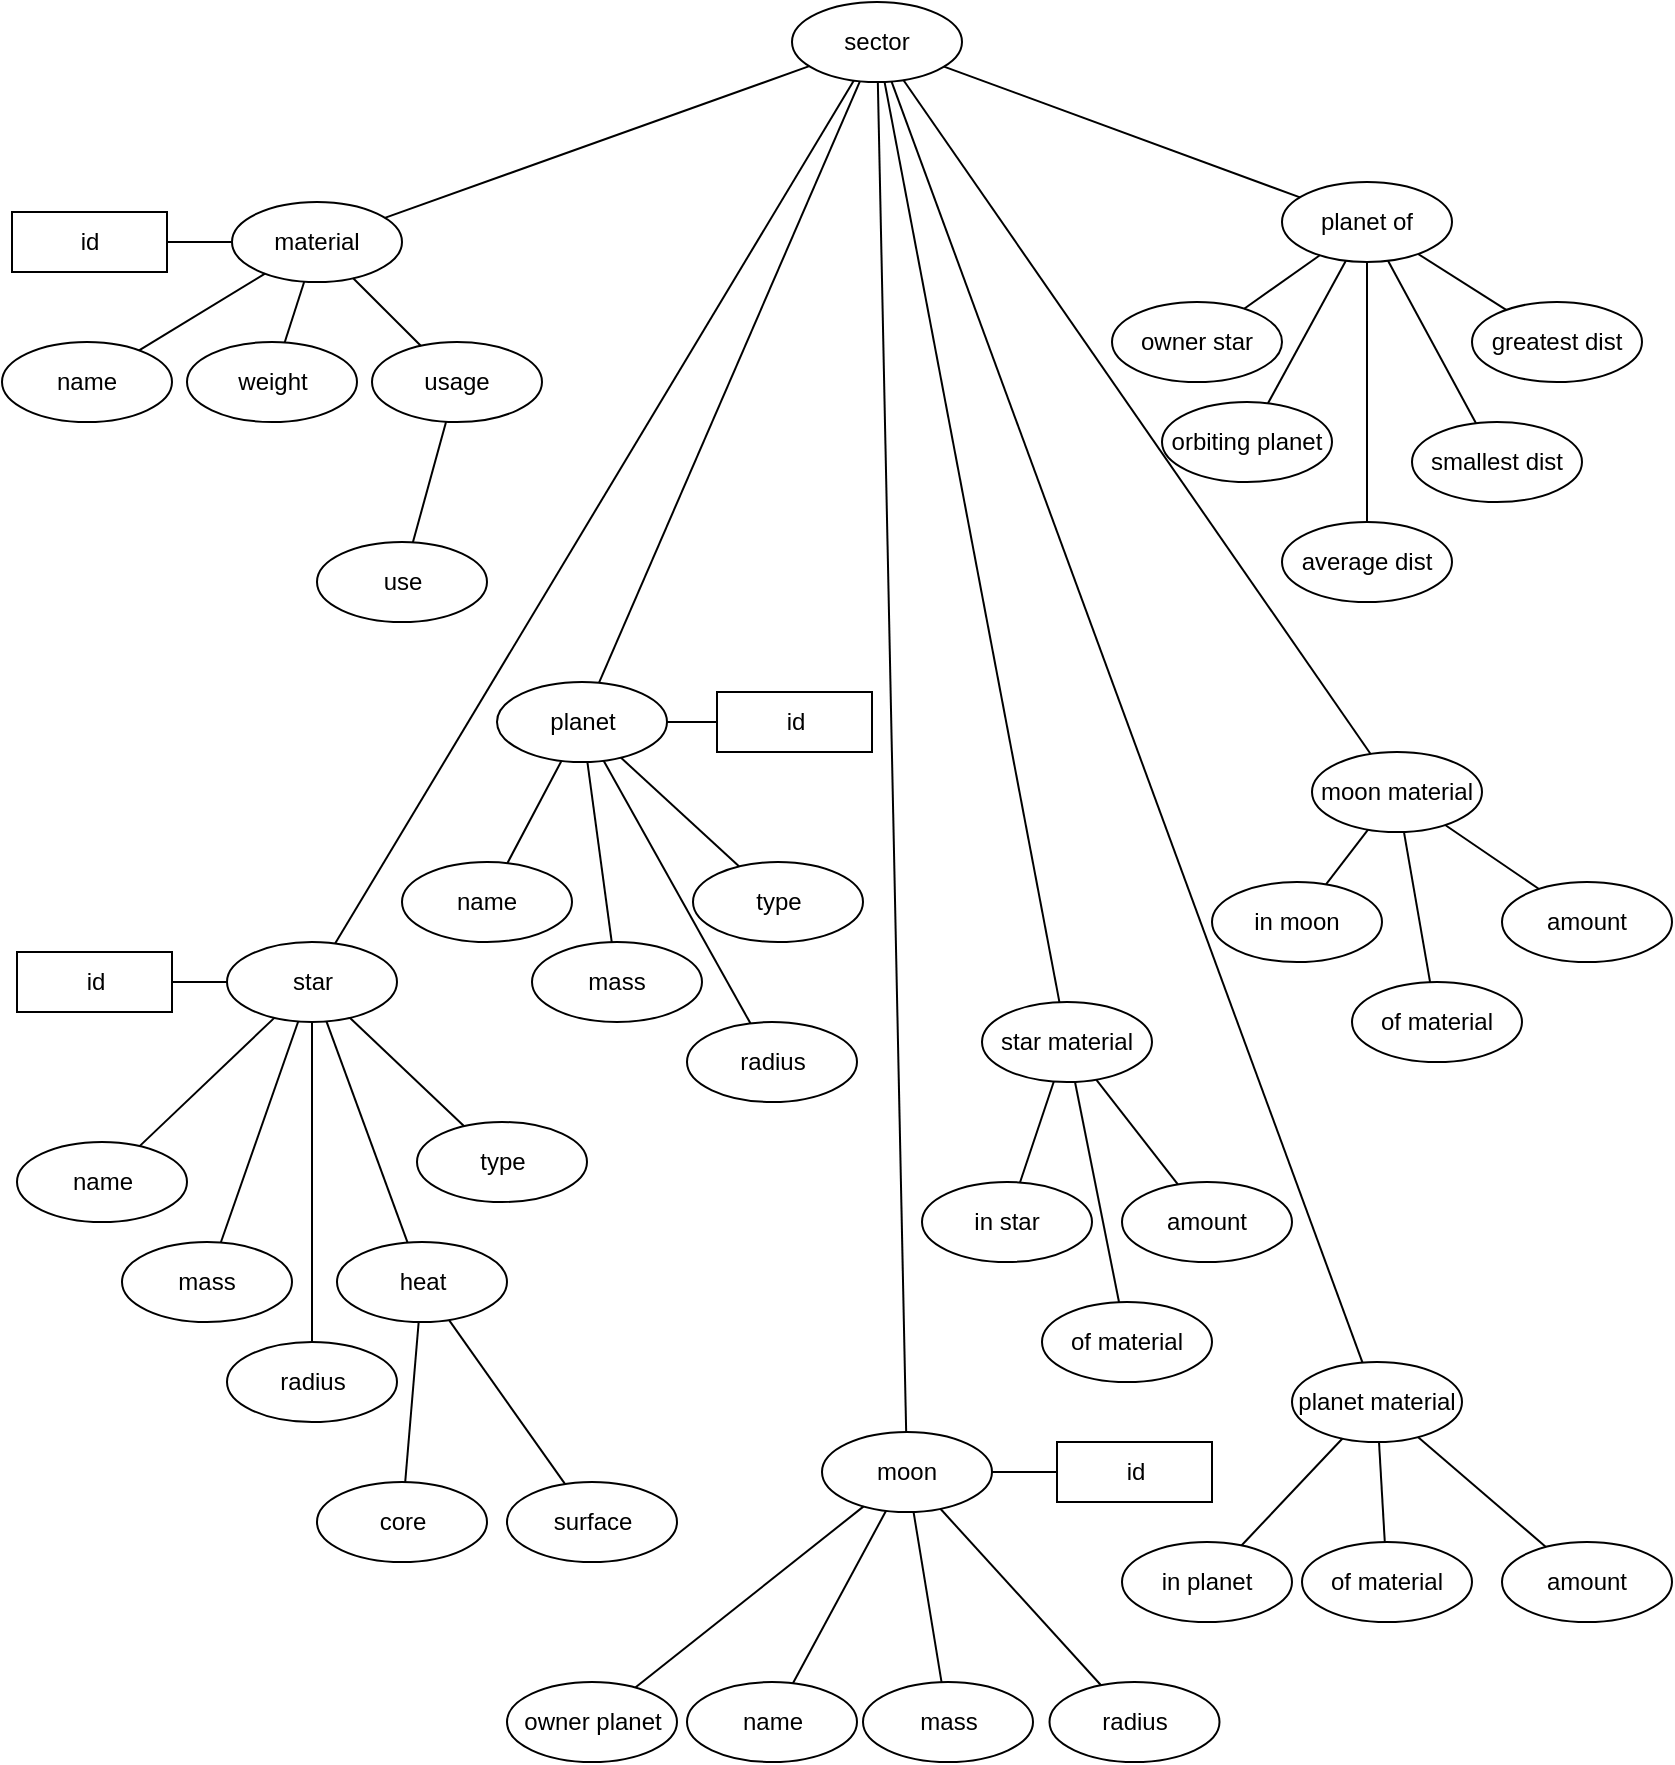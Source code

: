 <mxfile version="13.7.9" type="device"><diagram id="rpk3sC6Hk7ZW48zd230Z" name="Page-1"><mxGraphModel dx="970" dy="816" grid="1" gridSize="10" guides="1" tooltips="1" connect="1" arrows="1" fold="1" page="1" pageScale="1" pageWidth="850" pageHeight="1100" math="0" shadow="0"><root><mxCell id="0"/><mxCell id="1" parent="0"/><mxCell id="F7qKEZ5J_0iM9DmlsSGn-1" value="sector" style="ellipse;whiteSpace=wrap;html=1;" vertex="1" parent="1"><mxGeometry x="400" y="90" width="85" height="40" as="geometry"/></mxCell><mxCell id="F7qKEZ5J_0iM9DmlsSGn-2" value="moon" style="ellipse;whiteSpace=wrap;html=1;" vertex="1" parent="1"><mxGeometry x="415" y="805" width="85" height="40" as="geometry"/></mxCell><mxCell id="F7qKEZ5J_0iM9DmlsSGn-3" value="planet" style="ellipse;whiteSpace=wrap;html=1;" vertex="1" parent="1"><mxGeometry x="252.5" y="430" width="85" height="40" as="geometry"/></mxCell><mxCell id="F7qKEZ5J_0iM9DmlsSGn-4" value="star" style="ellipse;whiteSpace=wrap;html=1;" vertex="1" parent="1"><mxGeometry x="117.5" y="560" width="85" height="40" as="geometry"/></mxCell><mxCell id="F7qKEZ5J_0iM9DmlsSGn-5" value="star material" style="ellipse;whiteSpace=wrap;html=1;" vertex="1" parent="1"><mxGeometry x="495" y="590" width="85" height="40" as="geometry"/></mxCell><mxCell id="F7qKEZ5J_0iM9DmlsSGn-7" value="material" style="ellipse;whiteSpace=wrap;html=1;" vertex="1" parent="1"><mxGeometry x="120" y="190" width="85" height="40" as="geometry"/></mxCell><mxCell id="F7qKEZ5J_0iM9DmlsSGn-8" value="amount" style="ellipse;whiteSpace=wrap;html=1;" vertex="1" parent="1"><mxGeometry x="565" y="680" width="85" height="40" as="geometry"/></mxCell><mxCell id="F7qKEZ5J_0iM9DmlsSGn-9" value="of material" style="ellipse;whiteSpace=wrap;html=1;" vertex="1" parent="1"><mxGeometry x="525" y="740" width="85" height="40" as="geometry"/></mxCell><mxCell id="F7qKEZ5J_0iM9DmlsSGn-10" value="surface" style="ellipse;whiteSpace=wrap;html=1;" vertex="1" parent="1"><mxGeometry x="257.5" y="830" width="85" height="40" as="geometry"/></mxCell><mxCell id="F7qKEZ5J_0iM9DmlsSGn-11" value="core" style="ellipse;whiteSpace=wrap;html=1;" vertex="1" parent="1"><mxGeometry x="162.5" y="830" width="85" height="40" as="geometry"/></mxCell><mxCell id="F7qKEZ5J_0iM9DmlsSGn-12" value="type" style="ellipse;whiteSpace=wrap;html=1;" vertex="1" parent="1"><mxGeometry x="212.5" y="650" width="85" height="40" as="geometry"/></mxCell><mxCell id="F7qKEZ5J_0iM9DmlsSGn-13" value="heat" style="ellipse;whiteSpace=wrap;html=1;" vertex="1" parent="1"><mxGeometry x="172.5" y="710" width="85" height="40" as="geometry"/></mxCell><mxCell id="F7qKEZ5J_0iM9DmlsSGn-14" value="radius" style="ellipse;whiteSpace=wrap;html=1;" vertex="1" parent="1"><mxGeometry x="117.5" y="760" width="85" height="40" as="geometry"/></mxCell><mxCell id="F7qKEZ5J_0iM9DmlsSGn-15" value="mass" style="ellipse;whiteSpace=wrap;html=1;" vertex="1" parent="1"><mxGeometry x="65" y="710" width="85" height="40" as="geometry"/></mxCell><mxCell id="F7qKEZ5J_0iM9DmlsSGn-16" value="name" style="ellipse;whiteSpace=wrap;html=1;" vertex="1" parent="1"><mxGeometry x="12.5" y="660" width="85" height="40" as="geometry"/></mxCell><mxCell id="F7qKEZ5J_0iM9DmlsSGn-17" value="use" style="ellipse;whiteSpace=wrap;html=1;" vertex="1" parent="1"><mxGeometry x="162.5" y="360" width="85" height="40" as="geometry"/></mxCell><mxCell id="F7qKEZ5J_0iM9DmlsSGn-18" value="usage" style="ellipse;whiteSpace=wrap;html=1;" vertex="1" parent="1"><mxGeometry x="190" y="260" width="85" height="40" as="geometry"/></mxCell><mxCell id="F7qKEZ5J_0iM9DmlsSGn-19" value="weight" style="ellipse;whiteSpace=wrap;html=1;" vertex="1" parent="1"><mxGeometry x="97.5" y="260" width="85" height="40" as="geometry"/></mxCell><mxCell id="F7qKEZ5J_0iM9DmlsSGn-20" value="name" style="ellipse;whiteSpace=wrap;html=1;" vertex="1" parent="1"><mxGeometry x="5" y="260" width="85" height="40" as="geometry"/></mxCell><mxCell id="F7qKEZ5J_0iM9DmlsSGn-21" value="planet of" style="ellipse;whiteSpace=wrap;html=1;" vertex="1" parent="1"><mxGeometry x="645" y="180" width="85" height="40" as="geometry"/></mxCell><mxCell id="F7qKEZ5J_0iM9DmlsSGn-22" value="moon material" style="ellipse;whiteSpace=wrap;html=1;" vertex="1" parent="1"><mxGeometry x="660" y="465" width="85" height="40" as="geometry"/></mxCell><mxCell id="F7qKEZ5J_0iM9DmlsSGn-23" value="planet material" style="ellipse;whiteSpace=wrap;html=1;" vertex="1" parent="1"><mxGeometry x="650" y="770" width="85" height="40" as="geometry"/></mxCell><mxCell id="F7qKEZ5J_0iM9DmlsSGn-24" value="" style="endArrow=none;html=1;" edge="1" parent="1" source="F7qKEZ5J_0iM9DmlsSGn-44" target="F7qKEZ5J_0iM9DmlsSGn-3"><mxGeometry width="50" height="50" relative="1" as="geometry"><mxPoint x="487" y="810" as="sourcePoint"/><mxPoint x="537" y="760" as="targetPoint"/></mxGeometry></mxCell><mxCell id="F7qKEZ5J_0iM9DmlsSGn-25" value="" style="endArrow=none;html=1;" edge="1" parent="1" source="F7qKEZ5J_0iM9DmlsSGn-7" target="F7qKEZ5J_0iM9DmlsSGn-1"><mxGeometry width="50" height="50" relative="1" as="geometry"><mxPoint x="55" y="130" as="sourcePoint"/><mxPoint x="105" y="80" as="targetPoint"/></mxGeometry></mxCell><mxCell id="F7qKEZ5J_0iM9DmlsSGn-26" value="" style="endArrow=none;html=1;" edge="1" parent="1" source="F7qKEZ5J_0iM9DmlsSGn-10" target="F7qKEZ5J_0iM9DmlsSGn-13"><mxGeometry width="50" height="50" relative="1" as="geometry"><mxPoint x="230" y="695" as="sourcePoint"/><mxPoint x="280" y="645" as="targetPoint"/></mxGeometry></mxCell><mxCell id="F7qKEZ5J_0iM9DmlsSGn-27" value="" style="endArrow=none;html=1;" edge="1" parent="1" source="F7qKEZ5J_0iM9DmlsSGn-11" target="F7qKEZ5J_0iM9DmlsSGn-13"><mxGeometry width="50" height="50" relative="1" as="geometry"><mxPoint x="-254.5" y="770" as="sourcePoint"/><mxPoint x="-204.5" y="720" as="targetPoint"/></mxGeometry></mxCell><mxCell id="F7qKEZ5J_0iM9DmlsSGn-28" value="" style="endArrow=none;html=1;" edge="1" parent="1" source="F7qKEZ5J_0iM9DmlsSGn-12" target="F7qKEZ5J_0iM9DmlsSGn-4"><mxGeometry width="50" height="50" relative="1" as="geometry"><mxPoint x="-237" y="710" as="sourcePoint"/><mxPoint x="-187" y="660" as="targetPoint"/></mxGeometry></mxCell><mxCell id="F7qKEZ5J_0iM9DmlsSGn-29" value="" style="endArrow=none;html=1;" edge="1" parent="1" source="F7qKEZ5J_0iM9DmlsSGn-13" target="F7qKEZ5J_0iM9DmlsSGn-4"><mxGeometry width="50" height="50" relative="1" as="geometry"><mxPoint x="-234.5" y="790" as="sourcePoint"/><mxPoint x="-184.5" y="740" as="targetPoint"/></mxGeometry></mxCell><mxCell id="F7qKEZ5J_0iM9DmlsSGn-30" value="" style="endArrow=none;html=1;" edge="1" parent="1" source="F7qKEZ5J_0iM9DmlsSGn-14" target="F7qKEZ5J_0iM9DmlsSGn-4"><mxGeometry width="50" height="50" relative="1" as="geometry"><mxPoint x="-224.5" y="800" as="sourcePoint"/><mxPoint x="-174.5" y="750" as="targetPoint"/></mxGeometry></mxCell><mxCell id="F7qKEZ5J_0iM9DmlsSGn-31" value="" style="endArrow=none;html=1;" edge="1" parent="1" source="F7qKEZ5J_0iM9DmlsSGn-15" target="F7qKEZ5J_0iM9DmlsSGn-4"><mxGeometry width="50" height="50" relative="1" as="geometry"><mxPoint x="-214.5" y="810" as="sourcePoint"/><mxPoint x="-164.5" y="760" as="targetPoint"/></mxGeometry></mxCell><mxCell id="F7qKEZ5J_0iM9DmlsSGn-32" value="" style="endArrow=none;html=1;" edge="1" parent="1" source="F7qKEZ5J_0iM9DmlsSGn-16" target="F7qKEZ5J_0iM9DmlsSGn-4"><mxGeometry width="50" height="50" relative="1" as="geometry"><mxPoint x="-204.5" y="820" as="sourcePoint"/><mxPoint x="-154.5" y="770" as="targetPoint"/></mxGeometry></mxCell><mxCell id="F7qKEZ5J_0iM9DmlsSGn-33" value="" style="endArrow=none;html=1;" edge="1" parent="1" source="F7qKEZ5J_0iM9DmlsSGn-17" target="F7qKEZ5J_0iM9DmlsSGn-18"><mxGeometry width="50" height="50" relative="1" as="geometry"><mxPoint x="-30" y="570" as="sourcePoint"/><mxPoint x="20" y="520" as="targetPoint"/></mxGeometry></mxCell><mxCell id="F7qKEZ5J_0iM9DmlsSGn-34" value="" style="endArrow=none;html=1;" edge="1" parent="1" source="F7qKEZ5J_0iM9DmlsSGn-18" target="F7qKEZ5J_0iM9DmlsSGn-7"><mxGeometry width="50" height="50" relative="1" as="geometry"><mxPoint x="-20" y="580" as="sourcePoint"/><mxPoint x="30" y="530" as="targetPoint"/></mxGeometry></mxCell><mxCell id="F7qKEZ5J_0iM9DmlsSGn-35" value="" style="endArrow=none;html=1;" edge="1" parent="1" source="F7qKEZ5J_0iM9DmlsSGn-19" target="F7qKEZ5J_0iM9DmlsSGn-7"><mxGeometry width="50" height="50" relative="1" as="geometry"><mxPoint x="-10" y="590" as="sourcePoint"/><mxPoint x="40" y="540" as="targetPoint"/></mxGeometry></mxCell><mxCell id="F7qKEZ5J_0iM9DmlsSGn-36" value="" style="endArrow=none;html=1;" edge="1" parent="1" source="F7qKEZ5J_0iM9DmlsSGn-20" target="F7qKEZ5J_0iM9DmlsSGn-7"><mxGeometry width="50" height="50" relative="1" as="geometry"><mxPoint y="600" as="sourcePoint"/><mxPoint x="50" y="550" as="targetPoint"/></mxGeometry></mxCell><mxCell id="F7qKEZ5J_0iM9DmlsSGn-37" value="in star" style="ellipse;whiteSpace=wrap;html=1;" vertex="1" parent="1"><mxGeometry x="465" y="680" width="85" height="40" as="geometry"/></mxCell><mxCell id="F7qKEZ5J_0iM9DmlsSGn-38" value="radius" style="ellipse;whiteSpace=wrap;html=1;" vertex="1" parent="1"><mxGeometry x="528.75" y="930" width="85" height="40" as="geometry"/></mxCell><mxCell id="F7qKEZ5J_0iM9DmlsSGn-39" value="mass" style="ellipse;whiteSpace=wrap;html=1;" vertex="1" parent="1"><mxGeometry x="435.5" y="930" width="85" height="40" as="geometry"/></mxCell><mxCell id="F7qKEZ5J_0iM9DmlsSGn-40" value="name" style="ellipse;whiteSpace=wrap;html=1;" vertex="1" parent="1"><mxGeometry x="347.5" y="930" width="85" height="40" as="geometry"/></mxCell><mxCell id="F7qKEZ5J_0iM9DmlsSGn-41" value="type" style="ellipse;whiteSpace=wrap;html=1;" vertex="1" parent="1"><mxGeometry x="350.5" y="520" width="85" height="40" as="geometry"/></mxCell><mxCell id="F7qKEZ5J_0iM9DmlsSGn-42" value="mass" style="ellipse;whiteSpace=wrap;html=1;" vertex="1" parent="1"><mxGeometry x="270" y="560" width="85" height="40" as="geometry"/></mxCell><mxCell id="F7qKEZ5J_0iM9DmlsSGn-43" value="radius" style="ellipse;whiteSpace=wrap;html=1;" vertex="1" parent="1"><mxGeometry x="347.5" y="600" width="85" height="40" as="geometry"/></mxCell><mxCell id="F7qKEZ5J_0iM9DmlsSGn-44" value="name" style="ellipse;whiteSpace=wrap;html=1;" vertex="1" parent="1"><mxGeometry x="205" y="520" width="85" height="40" as="geometry"/></mxCell><mxCell id="F7qKEZ5J_0iM9DmlsSGn-45" value="" style="endArrow=none;html=1;" edge="1" parent="1" source="F7qKEZ5J_0iM9DmlsSGn-42" target="F7qKEZ5J_0iM9DmlsSGn-3"><mxGeometry width="50" height="50" relative="1" as="geometry"><mxPoint x="497" y="820" as="sourcePoint"/><mxPoint x="547" y="770" as="targetPoint"/></mxGeometry></mxCell><mxCell id="F7qKEZ5J_0iM9DmlsSGn-46" value="" style="endArrow=none;html=1;" edge="1" parent="1" source="F7qKEZ5J_0iM9DmlsSGn-43" target="F7qKEZ5J_0iM9DmlsSGn-3"><mxGeometry width="50" height="50" relative="1" as="geometry"><mxPoint x="507" y="830" as="sourcePoint"/><mxPoint x="557" y="780" as="targetPoint"/></mxGeometry></mxCell><mxCell id="F7qKEZ5J_0iM9DmlsSGn-47" value="" style="endArrow=none;html=1;" edge="1" parent="1" source="F7qKEZ5J_0iM9DmlsSGn-3" target="F7qKEZ5J_0iM9DmlsSGn-41"><mxGeometry width="50" height="50" relative="1" as="geometry"><mxPoint x="517" y="840" as="sourcePoint"/><mxPoint x="567" y="790" as="targetPoint"/></mxGeometry></mxCell><mxCell id="F7qKEZ5J_0iM9DmlsSGn-48" value="" style="endArrow=none;html=1;" edge="1" parent="1" source="F7qKEZ5J_0iM9DmlsSGn-4" target="F7qKEZ5J_0iM9DmlsSGn-1"><mxGeometry width="50" height="50" relative="1" as="geometry"><mxPoint x="415" y="660" as="sourcePoint"/><mxPoint x="465" y="610" as="targetPoint"/></mxGeometry></mxCell><mxCell id="F7qKEZ5J_0iM9DmlsSGn-49" value="" style="endArrow=none;html=1;" edge="1" parent="1" source="F7qKEZ5J_0iM9DmlsSGn-2" target="F7qKEZ5J_0iM9DmlsSGn-66"><mxGeometry width="50" height="50" relative="1" as="geometry"><mxPoint x="907.5" y="480" as="sourcePoint"/><mxPoint x="957.5" y="430" as="targetPoint"/></mxGeometry></mxCell><mxCell id="F7qKEZ5J_0iM9DmlsSGn-50" value="" style="endArrow=none;html=1;" edge="1" parent="1" source="F7qKEZ5J_0iM9DmlsSGn-23" target="F7qKEZ5J_0iM9DmlsSGn-72"><mxGeometry width="50" height="50" relative="1" as="geometry"><mxPoint x="435" y="680" as="sourcePoint"/><mxPoint x="485" y="630" as="targetPoint"/></mxGeometry></mxCell><mxCell id="F7qKEZ5J_0iM9DmlsSGn-51" value="" style="endArrow=none;html=1;" edge="1" parent="1" source="F7qKEZ5J_0iM9DmlsSGn-1" target="F7qKEZ5J_0iM9DmlsSGn-23"><mxGeometry width="50" height="50" relative="1" as="geometry"><mxPoint x="445" y="690" as="sourcePoint"/><mxPoint x="495" y="640" as="targetPoint"/></mxGeometry></mxCell><mxCell id="F7qKEZ5J_0iM9DmlsSGn-52" value="" style="endArrow=none;html=1;" edge="1" parent="1" source="F7qKEZ5J_0iM9DmlsSGn-1" target="F7qKEZ5J_0iM9DmlsSGn-5"><mxGeometry width="50" height="50" relative="1" as="geometry"><mxPoint x="455" y="700" as="sourcePoint"/><mxPoint x="505" y="650" as="targetPoint"/></mxGeometry></mxCell><mxCell id="F7qKEZ5J_0iM9DmlsSGn-53" value="" style="endArrow=none;html=1;" edge="1" parent="1" source="F7qKEZ5J_0iM9DmlsSGn-2" target="F7qKEZ5J_0iM9DmlsSGn-1"><mxGeometry width="50" height="50" relative="1" as="geometry"><mxPoint x="465" y="710" as="sourcePoint"/><mxPoint x="515" y="660" as="targetPoint"/></mxGeometry></mxCell><mxCell id="F7qKEZ5J_0iM9DmlsSGn-54" value="" style="endArrow=none;html=1;" edge="1" parent="1" source="F7qKEZ5J_0iM9DmlsSGn-8" target="F7qKEZ5J_0iM9DmlsSGn-5"><mxGeometry width="50" height="50" relative="1" as="geometry"><mxPoint x="475" y="720" as="sourcePoint"/><mxPoint x="525" y="670" as="targetPoint"/></mxGeometry></mxCell><mxCell id="F7qKEZ5J_0iM9DmlsSGn-55" value="" style="endArrow=none;html=1;" edge="1" parent="1" source="F7qKEZ5J_0iM9DmlsSGn-9" target="F7qKEZ5J_0iM9DmlsSGn-5"><mxGeometry width="50" height="50" relative="1" as="geometry"><mxPoint x="485" y="730" as="sourcePoint"/><mxPoint x="535" y="680" as="targetPoint"/></mxGeometry></mxCell><mxCell id="F7qKEZ5J_0iM9DmlsSGn-56" value="" style="endArrow=none;html=1;" edge="1" parent="1" source="F7qKEZ5J_0iM9DmlsSGn-37" target="F7qKEZ5J_0iM9DmlsSGn-5"><mxGeometry width="50" height="50" relative="1" as="geometry"><mxPoint x="495" y="740" as="sourcePoint"/><mxPoint x="545" y="690" as="targetPoint"/></mxGeometry></mxCell><mxCell id="F7qKEZ5J_0iM9DmlsSGn-57" value="" style="endArrow=none;html=1;" edge="1" parent="1" source="F7qKEZ5J_0iM9DmlsSGn-38" target="F7qKEZ5J_0iM9DmlsSGn-2"><mxGeometry width="50" height="50" relative="1" as="geometry"><mxPoint x="505" y="750" as="sourcePoint"/><mxPoint x="555" y="700" as="targetPoint"/></mxGeometry></mxCell><mxCell id="F7qKEZ5J_0iM9DmlsSGn-58" value="" style="endArrow=none;html=1;" edge="1" parent="1" source="F7qKEZ5J_0iM9DmlsSGn-39" target="F7qKEZ5J_0iM9DmlsSGn-2"><mxGeometry width="50" height="50" relative="1" as="geometry"><mxPoint x="515" y="760" as="sourcePoint"/><mxPoint x="565" y="710" as="targetPoint"/></mxGeometry></mxCell><mxCell id="F7qKEZ5J_0iM9DmlsSGn-59" value="" style="endArrow=none;html=1;" edge="1" parent="1" source="F7qKEZ5J_0iM9DmlsSGn-40" target="F7qKEZ5J_0iM9DmlsSGn-2"><mxGeometry width="50" height="50" relative="1" as="geometry"><mxPoint x="520" y="300" as="sourcePoint"/><mxPoint x="575" y="720" as="targetPoint"/></mxGeometry></mxCell><mxCell id="F7qKEZ5J_0iM9DmlsSGn-60" value="" style="endArrow=none;html=1;" edge="1" parent="1" source="F7qKEZ5J_0iM9DmlsSGn-3" target="F7qKEZ5J_0iM9DmlsSGn-1"><mxGeometry width="50" height="50" relative="1" as="geometry"><mxPoint x="535" y="780" as="sourcePoint"/><mxPoint x="585" y="730" as="targetPoint"/></mxGeometry></mxCell><mxCell id="F7qKEZ5J_0iM9DmlsSGn-61" value="greatest dist" style="ellipse;whiteSpace=wrap;html=1;" vertex="1" parent="1"><mxGeometry x="740" y="240" width="85" height="40" as="geometry"/></mxCell><mxCell id="F7qKEZ5J_0iM9DmlsSGn-62" value="smallest dist" style="ellipse;whiteSpace=wrap;html=1;" vertex="1" parent="1"><mxGeometry x="710" y="300" width="85" height="40" as="geometry"/></mxCell><mxCell id="F7qKEZ5J_0iM9DmlsSGn-63" value="average dist" style="ellipse;whiteSpace=wrap;html=1;" vertex="1" parent="1"><mxGeometry x="645" y="350" width="85" height="40" as="geometry"/></mxCell><mxCell id="F7qKEZ5J_0iM9DmlsSGn-64" value="orbiting planet" style="ellipse;whiteSpace=wrap;html=1;" vertex="1" parent="1"><mxGeometry x="585" y="290" width="85" height="40" as="geometry"/></mxCell><mxCell id="F7qKEZ5J_0iM9DmlsSGn-65" value="owner star" style="ellipse;whiteSpace=wrap;html=1;" vertex="1" parent="1"><mxGeometry x="560" y="240" width="85" height="40" as="geometry"/></mxCell><mxCell id="F7qKEZ5J_0iM9DmlsSGn-66" value="owner planet" style="ellipse;whiteSpace=wrap;html=1;" vertex="1" parent="1"><mxGeometry x="257.5" y="930" width="85" height="40" as="geometry"/></mxCell><mxCell id="F7qKEZ5J_0iM9DmlsSGn-67" value="amount" style="ellipse;whiteSpace=wrap;html=1;" vertex="1" parent="1"><mxGeometry x="755" y="530" width="85" height="40" as="geometry"/></mxCell><mxCell id="F7qKEZ5J_0iM9DmlsSGn-68" value="in moon" style="ellipse;whiteSpace=wrap;html=1;" vertex="1" parent="1"><mxGeometry x="610" y="530" width="85" height="40" as="geometry"/></mxCell><mxCell id="F7qKEZ5J_0iM9DmlsSGn-69" value="amount" style="ellipse;whiteSpace=wrap;html=1;" vertex="1" parent="1"><mxGeometry x="755" y="860" width="85" height="40" as="geometry"/></mxCell><mxCell id="F7qKEZ5J_0iM9DmlsSGn-70" value="in planet" style="ellipse;whiteSpace=wrap;html=1;" vertex="1" parent="1"><mxGeometry x="565" y="860" width="85" height="40" as="geometry"/></mxCell><mxCell id="F7qKEZ5J_0iM9DmlsSGn-71" value="of material" style="ellipse;whiteSpace=wrap;html=1;" vertex="1" parent="1"><mxGeometry x="680" y="580" width="85" height="40" as="geometry"/></mxCell><mxCell id="F7qKEZ5J_0iM9DmlsSGn-72" value="of material" style="ellipse;whiteSpace=wrap;html=1;" vertex="1" parent="1"><mxGeometry x="655" y="860" width="85" height="40" as="geometry"/></mxCell><mxCell id="F7qKEZ5J_0iM9DmlsSGn-73" value="" style="endArrow=none;html=1;" edge="1" parent="1" source="F7qKEZ5J_0iM9DmlsSGn-21" target="F7qKEZ5J_0iM9DmlsSGn-61"><mxGeometry width="50" height="50" relative="1" as="geometry"><mxPoint x="442.5" y="770" as="sourcePoint"/><mxPoint x="492.5" y="720" as="targetPoint"/></mxGeometry></mxCell><mxCell id="F7qKEZ5J_0iM9DmlsSGn-74" value="" style="endArrow=none;html=1;" edge="1" parent="1" source="F7qKEZ5J_0iM9DmlsSGn-21" target="F7qKEZ5J_0iM9DmlsSGn-63"><mxGeometry width="50" height="50" relative="1" as="geometry"><mxPoint x="452.5" y="780" as="sourcePoint"/><mxPoint x="502.5" y="730" as="targetPoint"/></mxGeometry></mxCell><mxCell id="F7qKEZ5J_0iM9DmlsSGn-75" value="" style="endArrow=none;html=1;" edge="1" parent="1" source="F7qKEZ5J_0iM9DmlsSGn-21" target="F7qKEZ5J_0iM9DmlsSGn-62"><mxGeometry width="50" height="50" relative="1" as="geometry"><mxPoint x="462.5" y="790" as="sourcePoint"/><mxPoint x="512.5" y="740" as="targetPoint"/></mxGeometry></mxCell><mxCell id="F7qKEZ5J_0iM9DmlsSGn-76" value="" style="endArrow=none;html=1;" edge="1" parent="1" source="F7qKEZ5J_0iM9DmlsSGn-64" target="F7qKEZ5J_0iM9DmlsSGn-21"><mxGeometry width="50" height="50" relative="1" as="geometry"><mxPoint x="472.5" y="800" as="sourcePoint"/><mxPoint x="522.5" y="750" as="targetPoint"/></mxGeometry></mxCell><mxCell id="F7qKEZ5J_0iM9DmlsSGn-77" value="" style="endArrow=none;html=1;" edge="1" parent="1" source="F7qKEZ5J_0iM9DmlsSGn-65" target="F7qKEZ5J_0iM9DmlsSGn-21"><mxGeometry width="50" height="50" relative="1" as="geometry"><mxPoint x="482.5" y="810" as="sourcePoint"/><mxPoint x="532.5" y="760" as="targetPoint"/></mxGeometry></mxCell><mxCell id="F7qKEZ5J_0iM9DmlsSGn-78" value="" style="endArrow=none;html=1;" edge="1" parent="1" source="F7qKEZ5J_0iM9DmlsSGn-67" target="F7qKEZ5J_0iM9DmlsSGn-22"><mxGeometry width="50" height="50" relative="1" as="geometry"><mxPoint x="967.5" y="540" as="sourcePoint"/><mxPoint x="1017.5" y="490" as="targetPoint"/></mxGeometry></mxCell><mxCell id="F7qKEZ5J_0iM9DmlsSGn-79" value="" style="endArrow=none;html=1;" edge="1" parent="1" source="F7qKEZ5J_0iM9DmlsSGn-71" target="F7qKEZ5J_0iM9DmlsSGn-22"><mxGeometry width="50" height="50" relative="1" as="geometry"><mxPoint x="977.5" y="550" as="sourcePoint"/><mxPoint x="1027.5" y="500" as="targetPoint"/></mxGeometry></mxCell><mxCell id="F7qKEZ5J_0iM9DmlsSGn-80" value="" style="endArrow=none;html=1;" edge="1" parent="1" source="F7qKEZ5J_0iM9DmlsSGn-68" target="F7qKEZ5J_0iM9DmlsSGn-22"><mxGeometry width="50" height="50" relative="1" as="geometry"><mxPoint x="987.5" y="560" as="sourcePoint"/><mxPoint x="1037.5" y="510" as="targetPoint"/></mxGeometry></mxCell><mxCell id="F7qKEZ5J_0iM9DmlsSGn-81" value="" style="endArrow=none;html=1;" edge="1" parent="1" source="F7qKEZ5J_0iM9DmlsSGn-69" target="F7qKEZ5J_0iM9DmlsSGn-23"><mxGeometry width="50" height="50" relative="1" as="geometry"><mxPoint x="997.5" y="570" as="sourcePoint"/><mxPoint x="1047.5" y="520" as="targetPoint"/></mxGeometry></mxCell><mxCell id="F7qKEZ5J_0iM9DmlsSGn-82" value="" style="endArrow=none;html=1;" edge="1" parent="1" source="F7qKEZ5J_0iM9DmlsSGn-70" target="F7qKEZ5J_0iM9DmlsSGn-23"><mxGeometry width="50" height="50" relative="1" as="geometry"><mxPoint x="1007.5" y="580" as="sourcePoint"/><mxPoint x="1057.5" y="530" as="targetPoint"/></mxGeometry></mxCell><mxCell id="F7qKEZ5J_0iM9DmlsSGn-83" value="" style="endArrow=none;html=1;" edge="1" parent="1" source="F7qKEZ5J_0iM9DmlsSGn-1" target="F7qKEZ5J_0iM9DmlsSGn-22"><mxGeometry width="50" height="50" relative="1" as="geometry"><mxPoint x="1040" y="495" as="sourcePoint"/><mxPoint x="1090" y="445" as="targetPoint"/></mxGeometry></mxCell><mxCell id="F7qKEZ5J_0iM9DmlsSGn-84" value="" style="endArrow=none;html=1;" edge="1" parent="1" source="F7qKEZ5J_0iM9DmlsSGn-1" target="F7qKEZ5J_0iM9DmlsSGn-21"><mxGeometry width="50" height="50" relative="1" as="geometry"><mxPoint x="1050" y="505" as="sourcePoint"/><mxPoint x="1100" y="455" as="targetPoint"/></mxGeometry></mxCell><mxCell id="F7qKEZ5J_0iM9DmlsSGn-93" value="id" style="rounded=0;whiteSpace=wrap;html=1;" vertex="1" parent="1"><mxGeometry x="532.5" y="810" width="77.5" height="30" as="geometry"/></mxCell><mxCell id="F7qKEZ5J_0iM9DmlsSGn-94" value="id" style="rounded=0;whiteSpace=wrap;html=1;" vertex="1" parent="1"><mxGeometry x="362.5" y="435" width="77.5" height="30" as="geometry"/></mxCell><mxCell id="F7qKEZ5J_0iM9DmlsSGn-95" value="id" style="rounded=0;whiteSpace=wrap;html=1;" vertex="1" parent="1"><mxGeometry x="10" y="195" width="77.5" height="30" as="geometry"/></mxCell><mxCell id="F7qKEZ5J_0iM9DmlsSGn-96" value="id" style="rounded=0;whiteSpace=wrap;html=1;" vertex="1" parent="1"><mxGeometry x="12.5" y="565" width="77.5" height="30" as="geometry"/></mxCell><mxCell id="F7qKEZ5J_0iM9DmlsSGn-97" value="" style="endArrow=none;html=1;" edge="1" parent="1" source="F7qKEZ5J_0iM9DmlsSGn-2" target="F7qKEZ5J_0iM9DmlsSGn-93"><mxGeometry width="50" height="50" relative="1" as="geometry"><mxPoint x="30" y="500" as="sourcePoint"/><mxPoint x="80" y="450" as="targetPoint"/></mxGeometry></mxCell><mxCell id="F7qKEZ5J_0iM9DmlsSGn-98" value="" style="endArrow=none;html=1;" edge="1" parent="1" source="F7qKEZ5J_0iM9DmlsSGn-3" target="F7qKEZ5J_0iM9DmlsSGn-94"><mxGeometry width="50" height="50" relative="1" as="geometry"><mxPoint x="40" y="510" as="sourcePoint"/><mxPoint x="90" y="460" as="targetPoint"/></mxGeometry></mxCell><mxCell id="F7qKEZ5J_0iM9DmlsSGn-99" value="" style="endArrow=none;html=1;" edge="1" parent="1" source="F7qKEZ5J_0iM9DmlsSGn-95" target="F7qKEZ5J_0iM9DmlsSGn-7"><mxGeometry width="50" height="50" relative="1" as="geometry"><mxPoint x="50" y="520" as="sourcePoint"/><mxPoint x="100" y="470" as="targetPoint"/></mxGeometry></mxCell><mxCell id="F7qKEZ5J_0iM9DmlsSGn-100" value="" style="endArrow=none;html=1;" edge="1" parent="1" source="F7qKEZ5J_0iM9DmlsSGn-96" target="F7qKEZ5J_0iM9DmlsSGn-4"><mxGeometry width="50" height="50" relative="1" as="geometry"><mxPoint x="60" y="530" as="sourcePoint"/><mxPoint x="110" y="480" as="targetPoint"/></mxGeometry></mxCell></root></mxGraphModel></diagram></mxfile>